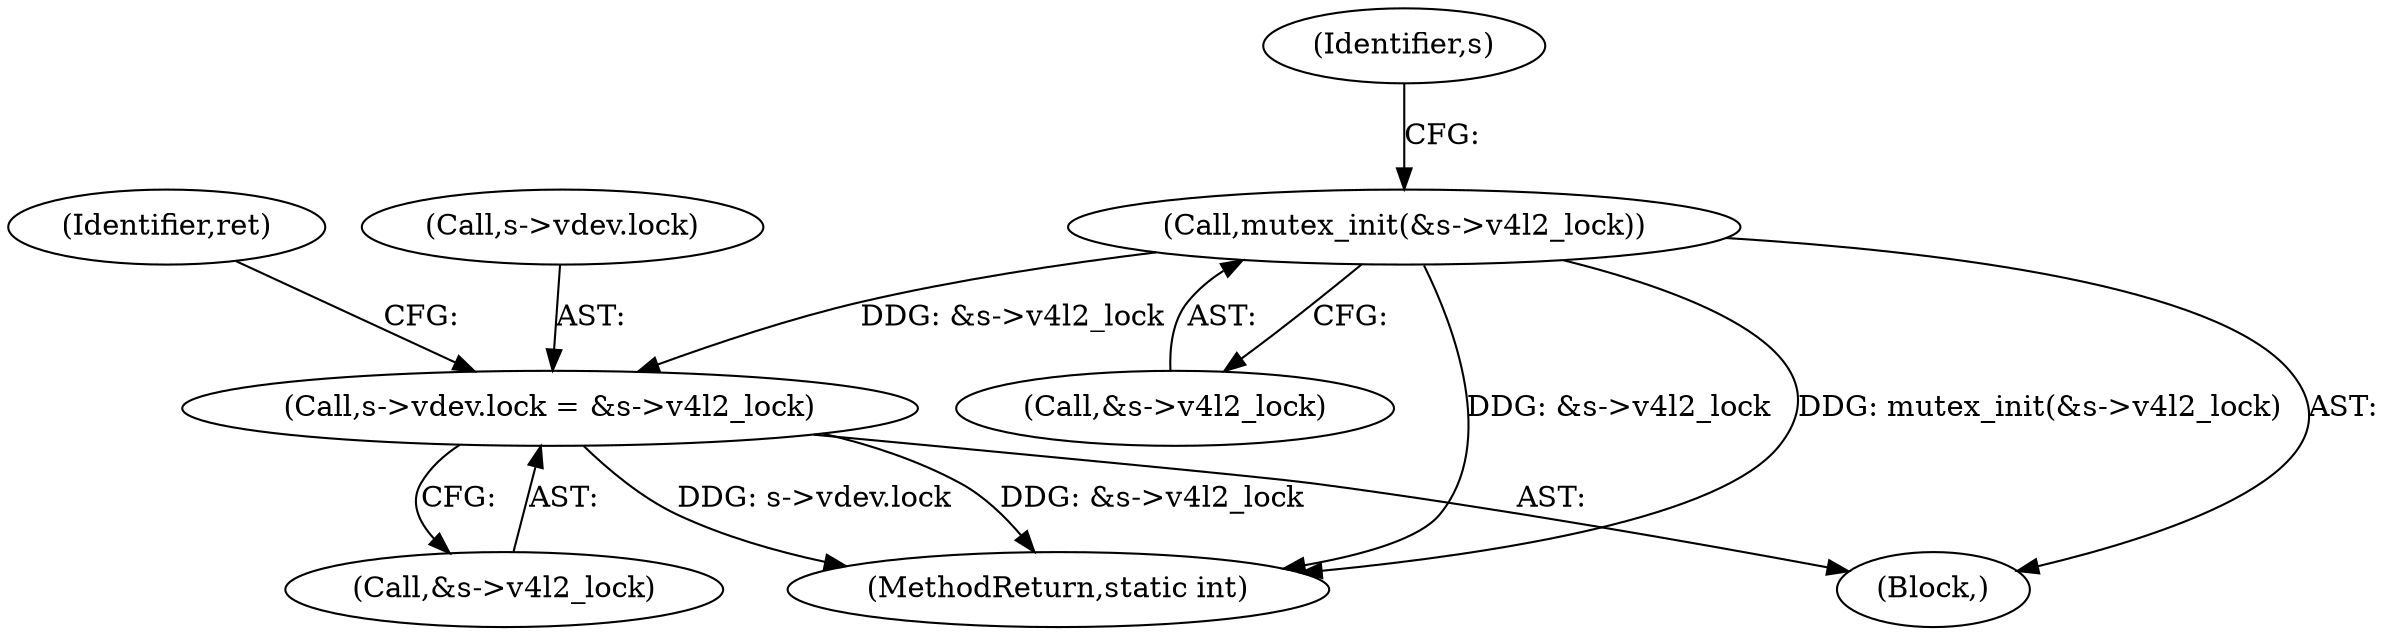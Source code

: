 digraph "0_linux_aa93d1fee85c890a34f2510a310e55ee76a27848@API" {
"1000133" [label="(Call,mutex_init(&s->v4l2_lock))"];
"1000534" [label="(Call,s->vdev.lock = &s->v4l2_lock)"];
"1000134" [label="(Call,&s->v4l2_lock)"];
"1000545" [label="(Identifier,ret)"];
"1000141" [label="(Identifier,s)"];
"1000534" [label="(Call,s->vdev.lock = &s->v4l2_lock)"];
"1000108" [label="(Block,)"];
"1000597" [label="(MethodReturn,static int)"];
"1000133" [label="(Call,mutex_init(&s->v4l2_lock))"];
"1000540" [label="(Call,&s->v4l2_lock)"];
"1000535" [label="(Call,s->vdev.lock)"];
"1000133" -> "1000108"  [label="AST: "];
"1000133" -> "1000134"  [label="CFG: "];
"1000134" -> "1000133"  [label="AST: "];
"1000141" -> "1000133"  [label="CFG: "];
"1000133" -> "1000597"  [label="DDG: &s->v4l2_lock"];
"1000133" -> "1000597"  [label="DDG: mutex_init(&s->v4l2_lock)"];
"1000133" -> "1000534"  [label="DDG: &s->v4l2_lock"];
"1000534" -> "1000108"  [label="AST: "];
"1000534" -> "1000540"  [label="CFG: "];
"1000535" -> "1000534"  [label="AST: "];
"1000540" -> "1000534"  [label="AST: "];
"1000545" -> "1000534"  [label="CFG: "];
"1000534" -> "1000597"  [label="DDG: &s->v4l2_lock"];
"1000534" -> "1000597"  [label="DDG: s->vdev.lock"];
}
